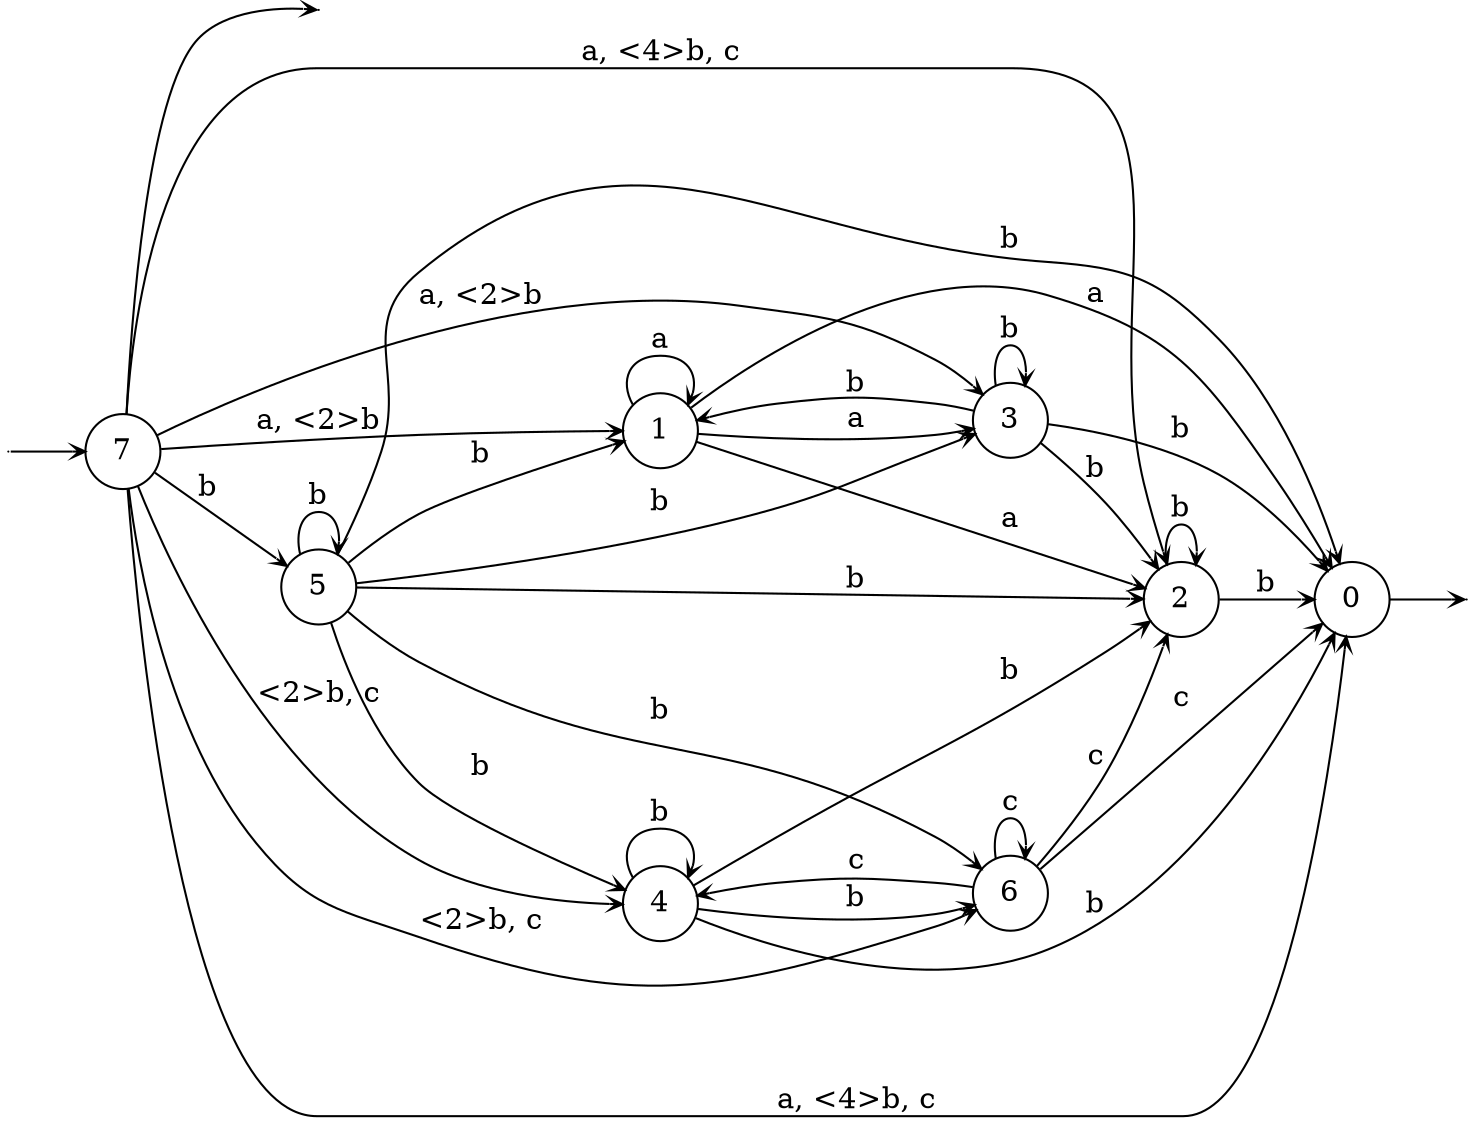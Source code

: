 digraph
{
  vcsn_context = "[abc]? → ℚ"
  rankdir = LR
  edge [arrowhead = vee, arrowsize = .6]
  {
    node [shape = point, width = 0]
    I7
    F0
    F7
  }
  {
    node [shape = circle, style = rounded, width = 0.5]
    0
    1
    2
    3
    4
    5
    6
    7
  }
  I7 -> 7
  0 -> F0
  1 -> 0 [label = "a"]
  1 -> 1 [label = "a"]
  1 -> 2 [label = "a"]
  1 -> 3 [label = "a"]
  2 -> 0 [label = "b"]
  2 -> 2 [label = "b"]
  3 -> 0 [label = "b"]
  3 -> 1 [label = "b"]
  3 -> 2 [label = "b"]
  3 -> 3 [label = "b"]
  4 -> 0 [label = "b"]
  4 -> 2 [label = "b"]
  4 -> 4 [label = "b"]
  4 -> 6 [label = "b"]
  5 -> 0 [label = "b"]
  5 -> 1 [label = "b"]
  5 -> 2 [label = "b"]
  5 -> 3 [label = "b"]
  5 -> 4 [label = "b"]
  5 -> 5 [label = "b"]
  5 -> 6 [label = "b"]
  6 -> 0 [label = "c"]
  6 -> 2 [label = "c"]
  6 -> 4 [label = "c"]
  6 -> 6 [label = "c"]
  7 -> F7
  7 -> 0 [label = "a, <4>b, c"]
  7 -> 1 [label = "a, <2>b"]
  7 -> 2 [label = "a, <4>b, c"]
  7 -> 3 [label = "a, <2>b"]
  7 -> 4 [label = "<2>b, c"]
  7 -> 5 [label = "b"]
  7 -> 6 [label = "<2>b, c"]
}
